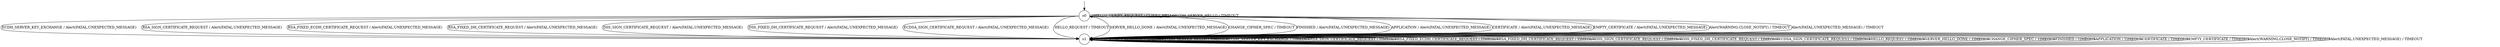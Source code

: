 digraph g {

	s0 [shape="circle" label="s0"];
	s1 [shape="circle" label="s1"];
	s0 -> s0 [label="HELLO_VERIFY_REQUEST / CLIENT_HELLO"];
	s0 -> s0 [label="ECDH_SERVER_HELLO / TIMEOUT"];
	s0 -> s1 [label="ECDH_SERVER_KEY_EXCHANGE / Alert(FATAL,UNEXPECTED_MESSAGE)"];
	s0 -> s1 [label="RSA_SIGN_CERTIFICATE_REQUEST / Alert(FATAL,UNEXPECTED_MESSAGE)"];
	s0 -> s1 [label="RSA_FIXED_ECDH_CERTIFICATE_REQUEST / Alert(FATAL,UNEXPECTED_MESSAGE)"];
	s0 -> s1 [label="RSA_FIXED_DH_CERTIFICATE_REQUEST / Alert(FATAL,UNEXPECTED_MESSAGE)"];
	s0 -> s1 [label="DSS_SIGN_CERTIFICATE_REQUEST / Alert(FATAL,UNEXPECTED_MESSAGE)"];
	s0 -> s1 [label="DSS_FIXED_DH_CERTIFICATE_REQUEST / Alert(FATAL,UNEXPECTED_MESSAGE)"];
	s0 -> s1 [label="ECDSA_SIGN_CERTIFICATE_REQUEST / Alert(FATAL,UNEXPECTED_MESSAGE)"];
	s0 -> s1 [label="HELLO_REQUEST / TIMEOUT"];
	s0 -> s1 [label="SERVER_HELLO_DONE / Alert(FATAL,UNEXPECTED_MESSAGE)"];
	s0 -> s1 [label="CHANGE_CIPHER_SPEC / TIMEOUT"];
	s0 -> s1 [label="FINISHED / Alert(FATAL,UNEXPECTED_MESSAGE)"];
	s0 -> s1 [label="APPLICATION / Alert(FATAL,UNEXPECTED_MESSAGE)"];
	s0 -> s1 [label="CERTIFICATE / Alert(FATAL,UNEXPECTED_MESSAGE)"];
	s0 -> s1 [label="EMPTY_CERTIFICATE / Alert(FATAL,UNEXPECTED_MESSAGE)"];
	s0 -> s1 [label="Alert(WARNING,CLOSE_NOTIFY) / TIMEOUT"];
	s0 -> s1 [label="Alert(FATAL,UNEXPECTED_MESSAGE) / TIMEOUT"];
	s1 -> s1 [label="HELLO_VERIFY_REQUEST / TIMEOUT"];
	s1 -> s1 [label="ECDH_SERVER_HELLO / TIMEOUT"];
	s1 -> s1 [label="ECDH_SERVER_KEY_EXCHANGE / TIMEOUT"];
	s1 -> s1 [label="RSA_SIGN_CERTIFICATE_REQUEST / TIMEOUT"];
	s1 -> s1 [label="RSA_FIXED_ECDH_CERTIFICATE_REQUEST / TIMEOUT"];
	s1 -> s1 [label="RSA_FIXED_DH_CERTIFICATE_REQUEST / TIMEOUT"];
	s1 -> s1 [label="DSS_SIGN_CERTIFICATE_REQUEST / TIMEOUT"];
	s1 -> s1 [label="DSS_FIXED_DH_CERTIFICATE_REQUEST / TIMEOUT"];
	s1 -> s1 [label="ECDSA_SIGN_CERTIFICATE_REQUEST / TIMEOUT"];
	s1 -> s1 [label="HELLO_REQUEST / TIMEOUT"];
	s1 -> s1 [label="SERVER_HELLO_DONE / TIMEOUT"];
	s1 -> s1 [label="CHANGE_CIPHER_SPEC / TIMEOUT"];
	s1 -> s1 [label="FINISHED / TIMEOUT"];
	s1 -> s1 [label="APPLICATION / TIMEOUT"];
	s1 -> s1 [label="CERTIFICATE / TIMEOUT"];
	s1 -> s1 [label="EMPTY_CERTIFICATE / TIMEOUT"];
	s1 -> s1 [label="Alert(WARNING,CLOSE_NOTIFY) / TIMEOUT"];
	s1 -> s1 [label="Alert(FATAL,UNEXPECTED_MESSAGE) / TIMEOUT"];

__start0 [label="" shape="none" width="0" height="0"];
__start0 -> s0;

}
